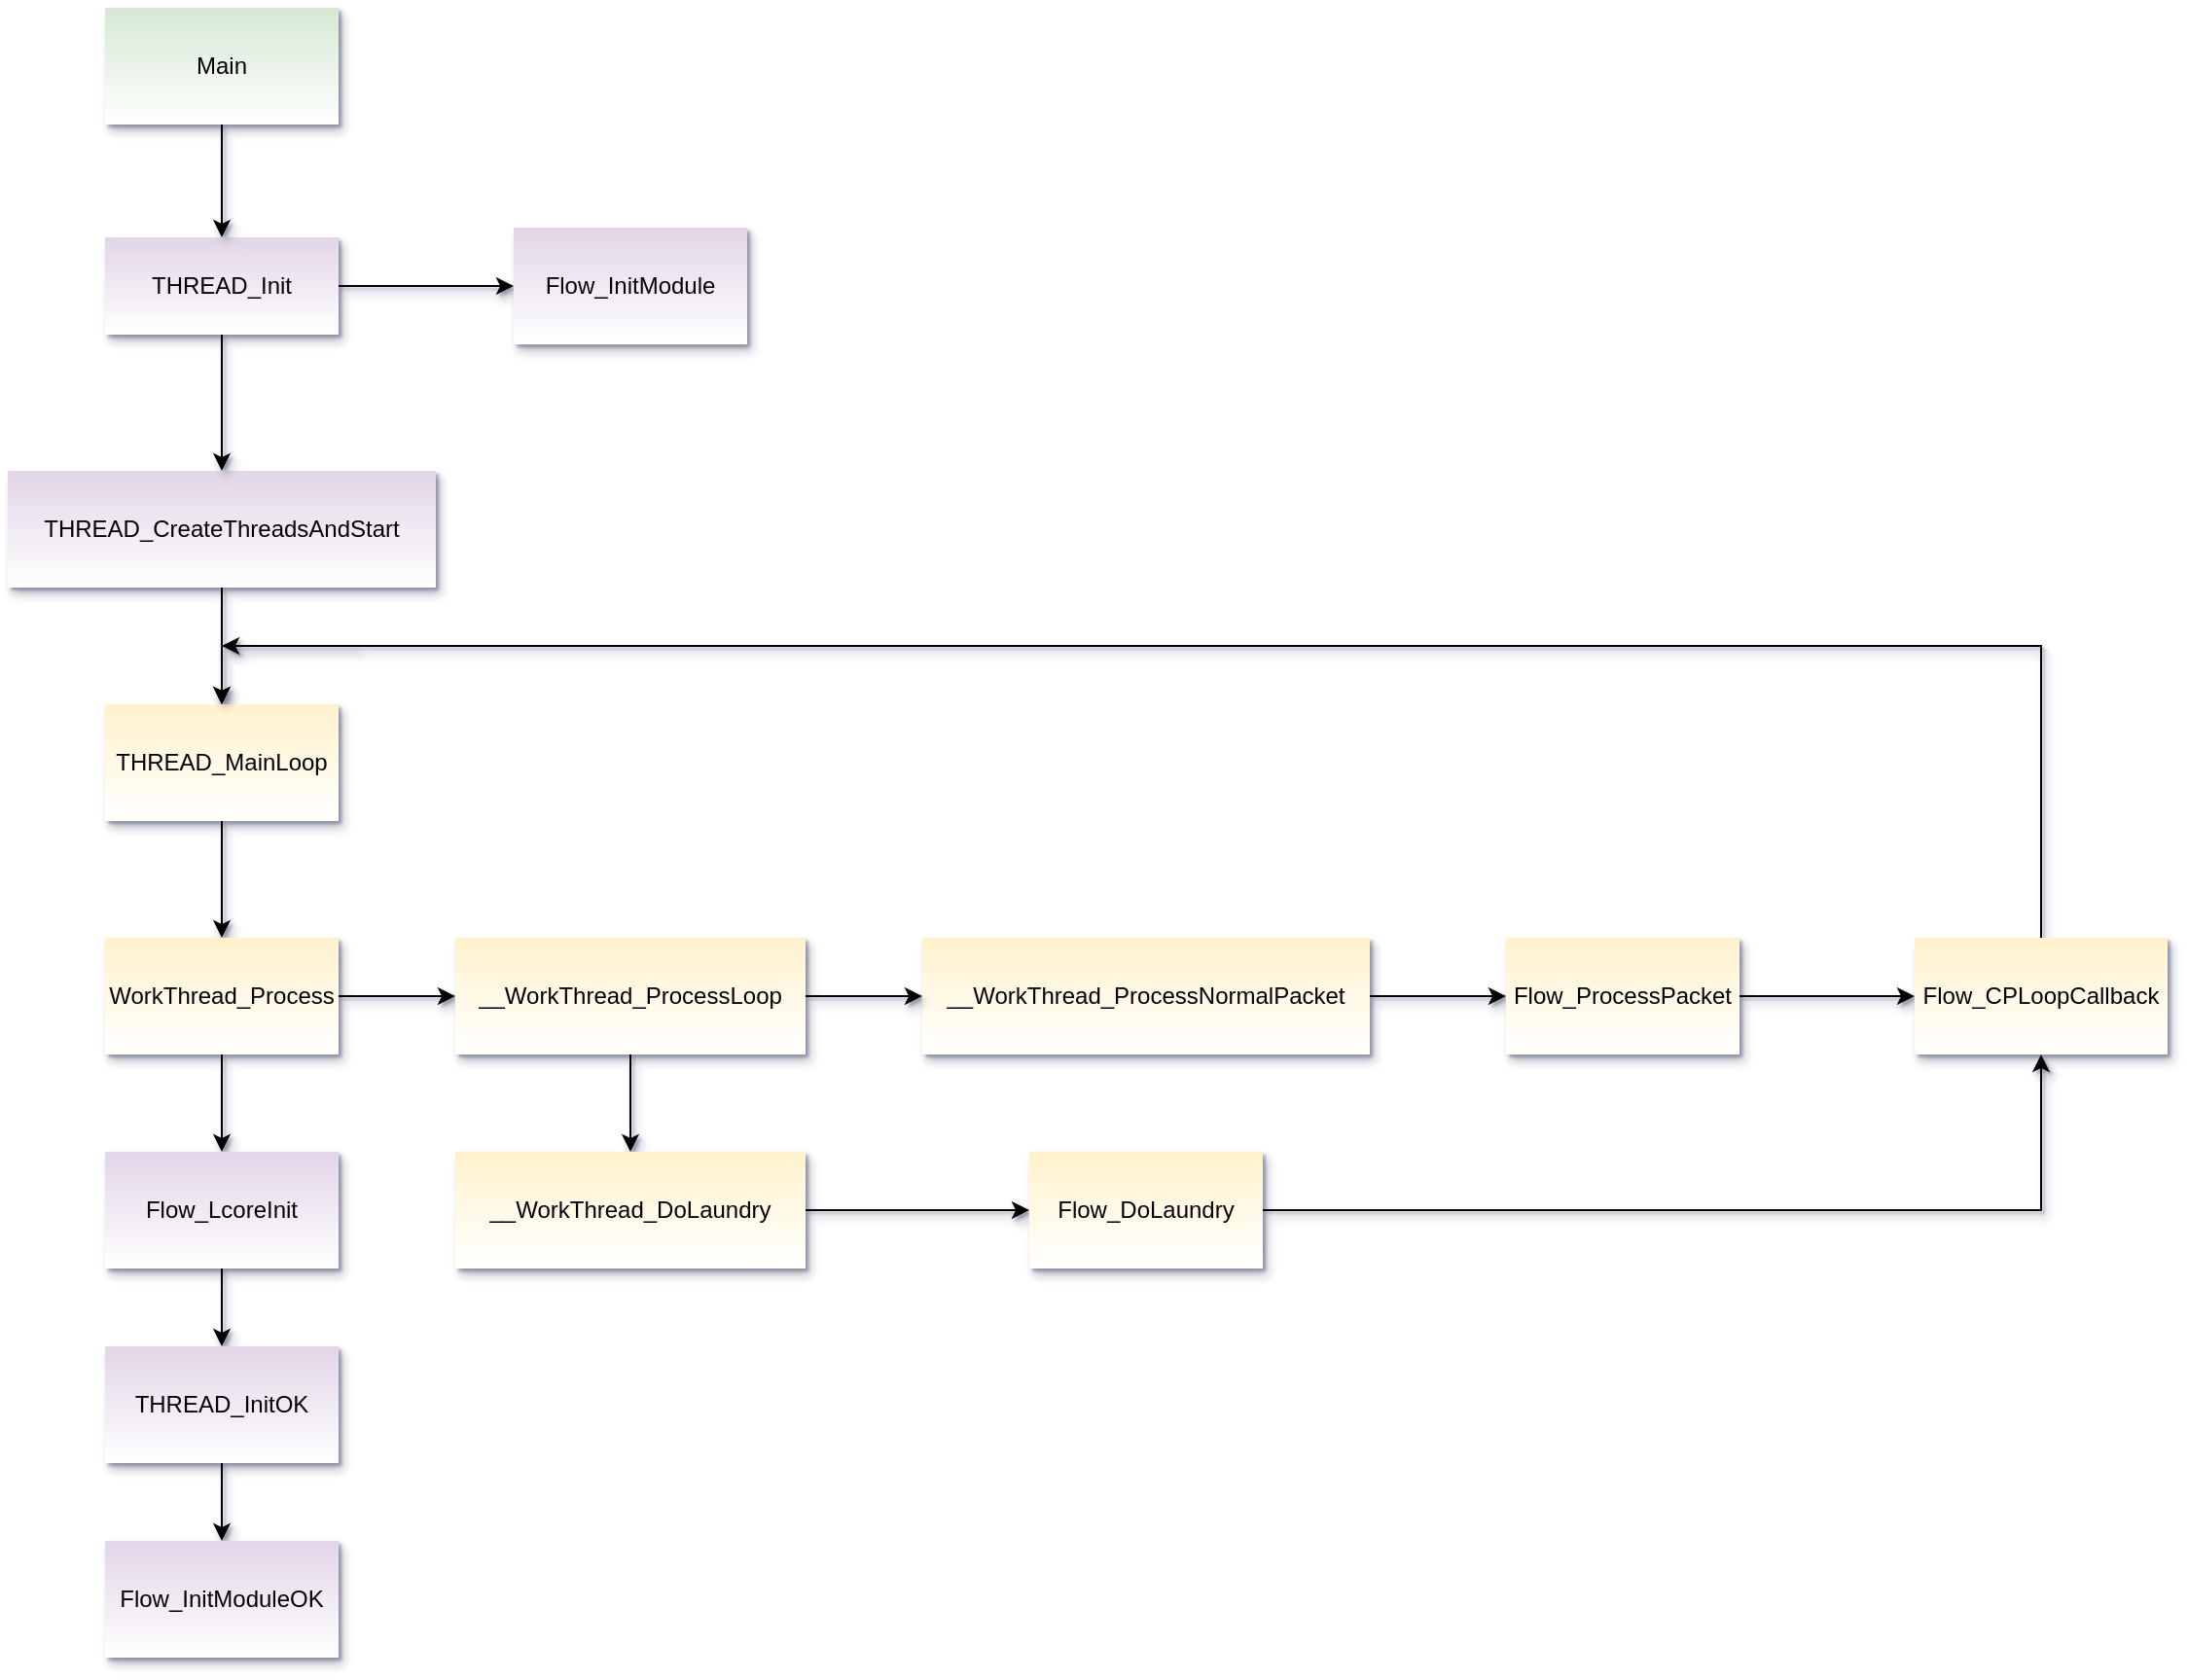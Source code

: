 <mxfile version="14.8.6" type="github">
  <diagram id="2CiTbUa7etaD9i_m3gvz" name="第 1 页">
    <mxGraphModel dx="2109" dy="1013" grid="0" gridSize="10" guides="1" tooltips="1" connect="1" arrows="1" fold="1" page="1" pageScale="1" pageWidth="2339" pageHeight="3300" math="0" shadow="1">
      <root>
        <mxCell id="0" />
        <mxCell id="1" parent="0" />
        <mxCell id="E80B06qXSftUXkVDKqzm-15" style="edgeStyle=orthogonalEdgeStyle;rounded=0;orthogonalLoop=1;jettySize=auto;html=1;exitX=0.5;exitY=1;exitDx=0;exitDy=0;sketch=0;shadow=1;" parent="1" source="E80B06qXSftUXkVDKqzm-1" target="E80B06qXSftUXkVDKqzm-4" edge="1">
          <mxGeometry relative="1" as="geometry" />
        </mxCell>
        <mxCell id="E80B06qXSftUXkVDKqzm-1" value="THREAD_CreateThreadsAndStart" style="rounded=0;whiteSpace=wrap;html=1;fillColor=#e1d5e7;sketch=0;shadow=1;strokeColor=none;gradientColor=#ffffff;" parent="1" vertex="1">
          <mxGeometry x="234" y="328" width="220" height="60" as="geometry" />
        </mxCell>
        <mxCell id="E80B06qXSftUXkVDKqzm-13" style="edgeStyle=orthogonalEdgeStyle;rounded=0;orthogonalLoop=1;jettySize=auto;html=1;exitX=1;exitY=0.5;exitDx=0;exitDy=0;entryX=0;entryY=0.5;entryDx=0;entryDy=0;sketch=0;shadow=1;" parent="1" source="E80B06qXSftUXkVDKqzm-2" target="E80B06qXSftUXkVDKqzm-3" edge="1">
          <mxGeometry relative="1" as="geometry" />
        </mxCell>
        <mxCell id="E80B06qXSftUXkVDKqzm-14" style="edgeStyle=orthogonalEdgeStyle;rounded=0;orthogonalLoop=1;jettySize=auto;html=1;exitX=0.5;exitY=1;exitDx=0;exitDy=0;entryX=0.5;entryY=0;entryDx=0;entryDy=0;sketch=0;shadow=1;" parent="1" source="E80B06qXSftUXkVDKqzm-2" target="E80B06qXSftUXkVDKqzm-1" edge="1">
          <mxGeometry relative="1" as="geometry" />
        </mxCell>
        <mxCell id="E80B06qXSftUXkVDKqzm-2" value="THREAD_Init" style="rounded=0;whiteSpace=wrap;html=1;fillColor=#e1d5e7;sketch=0;shadow=1;strokeColor=none;gradientColor=#ffffff;" parent="1" vertex="1">
          <mxGeometry x="284" y="208" width="120" height="50" as="geometry" />
        </mxCell>
        <mxCell id="E80B06qXSftUXkVDKqzm-3" value="Flow_InitModule" style="rounded=0;whiteSpace=wrap;html=1;fillColor=#e1d5e7;sketch=0;shadow=1;strokeColor=none;gradientColor=#ffffff;" parent="1" vertex="1">
          <mxGeometry x="494" y="203" width="120" height="60" as="geometry" />
        </mxCell>
        <mxCell id="E80B06qXSftUXkVDKqzm-16" style="edgeStyle=orthogonalEdgeStyle;rounded=0;orthogonalLoop=1;jettySize=auto;html=1;exitX=0.5;exitY=1;exitDx=0;exitDy=0;sketch=0;shadow=1;" parent="1" source="E80B06qXSftUXkVDKqzm-4" target="E80B06qXSftUXkVDKqzm-5" edge="1">
          <mxGeometry relative="1" as="geometry" />
        </mxCell>
        <mxCell id="E80B06qXSftUXkVDKqzm-4" value="THREAD_MainLoop" style="rounded=0;whiteSpace=wrap;html=1;fillColor=#fff2cc;sketch=0;shadow=1;strokeColor=none;gradientColor=#ffffff;" parent="1" vertex="1">
          <mxGeometry x="284" y="448" width="120" height="60" as="geometry" />
        </mxCell>
        <mxCell id="E80B06qXSftUXkVDKqzm-17" style="edgeStyle=orthogonalEdgeStyle;rounded=0;orthogonalLoop=1;jettySize=auto;html=1;exitX=0.5;exitY=1;exitDx=0;exitDy=0;sketch=0;shadow=1;" parent="1" source="E80B06qXSftUXkVDKqzm-5" target="E80B06qXSftUXkVDKqzm-6" edge="1">
          <mxGeometry relative="1" as="geometry" />
        </mxCell>
        <mxCell id="E80B06qXSftUXkVDKqzm-39" style="edgeStyle=orthogonalEdgeStyle;rounded=0;orthogonalLoop=1;jettySize=auto;html=1;exitX=1;exitY=0.5;exitDx=0;exitDy=0;entryX=0;entryY=0.5;entryDx=0;entryDy=0;sketch=0;shadow=1;" parent="1" source="E80B06qXSftUXkVDKqzm-5" target="E80B06qXSftUXkVDKqzm-38" edge="1">
          <mxGeometry relative="1" as="geometry" />
        </mxCell>
        <mxCell id="E80B06qXSftUXkVDKqzm-5" value="WorkThread_Process" style="rounded=0;whiteSpace=wrap;html=1;fillColor=#fff2cc;sketch=0;shadow=1;strokeColor=none;gradientColor=#ffffff;" parent="1" vertex="1">
          <mxGeometry x="284" y="568" width="120" height="60" as="geometry" />
        </mxCell>
        <mxCell id="E80B06qXSftUXkVDKqzm-18" style="edgeStyle=orthogonalEdgeStyle;rounded=0;orthogonalLoop=1;jettySize=auto;html=1;exitX=0.5;exitY=1;exitDx=0;exitDy=0;entryX=0.5;entryY=0;entryDx=0;entryDy=0;sketch=0;shadow=1;" parent="1" source="E80B06qXSftUXkVDKqzm-6" target="E80B06qXSftUXkVDKqzm-7" edge="1">
          <mxGeometry relative="1" as="geometry" />
        </mxCell>
        <mxCell id="E80B06qXSftUXkVDKqzm-6" value="Flow_LcoreInit" style="rounded=0;whiteSpace=wrap;html=1;fillColor=#e1d5e7;sketch=0;shadow=1;strokeColor=none;gradientColor=#ffffff;" parent="1" vertex="1">
          <mxGeometry x="284" y="678" width="120" height="60" as="geometry" />
        </mxCell>
        <mxCell id="E80B06qXSftUXkVDKqzm-19" style="edgeStyle=orthogonalEdgeStyle;rounded=0;orthogonalLoop=1;jettySize=auto;html=1;exitX=0.5;exitY=1;exitDx=0;exitDy=0;sketch=0;shadow=1;" parent="1" source="E80B06qXSftUXkVDKqzm-7" target="E80B06qXSftUXkVDKqzm-8" edge="1">
          <mxGeometry relative="1" as="geometry" />
        </mxCell>
        <mxCell id="E80B06qXSftUXkVDKqzm-7" value="THREAD_InitOK" style="rounded=0;whiteSpace=wrap;html=1;fillColor=#e1d5e7;sketch=0;shadow=1;strokeColor=none;gradientColor=#ffffff;" parent="1" vertex="1">
          <mxGeometry x="284" y="778" width="120" height="60" as="geometry" />
        </mxCell>
        <mxCell id="E80B06qXSftUXkVDKqzm-8" value="Flow_InitModuleOK" style="rounded=0;whiteSpace=wrap;html=1;fillColor=#e1d5e7;sketch=0;shadow=1;strokeColor=none;gradientColor=#ffffff;" parent="1" vertex="1">
          <mxGeometry x="284" y="878" width="120" height="60" as="geometry" />
        </mxCell>
        <mxCell id="E80B06qXSftUXkVDKqzm-12" style="edgeStyle=orthogonalEdgeStyle;rounded=0;orthogonalLoop=1;jettySize=auto;html=1;exitX=0.5;exitY=1;exitDx=0;exitDy=0;entryX=0.5;entryY=0;entryDx=0;entryDy=0;sketch=0;shadow=1;" parent="1" source="E80B06qXSftUXkVDKqzm-10" target="E80B06qXSftUXkVDKqzm-2" edge="1">
          <mxGeometry relative="1" as="geometry" />
        </mxCell>
        <mxCell id="E80B06qXSftUXkVDKqzm-10" value="Main" style="rounded=0;whiteSpace=wrap;html=1;fillColor=#d5e8d4;sketch=0;shadow=1;strokeColor=none;gradientColor=#ffffff;" parent="1" vertex="1">
          <mxGeometry x="284" y="90" width="120" height="60" as="geometry" />
        </mxCell>
        <mxCell id="E80B06qXSftUXkVDKqzm-28" style="edgeStyle=orthogonalEdgeStyle;rounded=0;orthogonalLoop=1;jettySize=auto;html=1;exitX=1;exitY=0.5;exitDx=0;exitDy=0;sketch=0;shadow=1;" parent="1" source="E80B06qXSftUXkVDKqzm-25" target="E80B06qXSftUXkVDKqzm-27" edge="1">
          <mxGeometry relative="1" as="geometry" />
        </mxCell>
        <mxCell id="E80B06qXSftUXkVDKqzm-25" value="__WorkThread_ProcessNormalPacket" style="rounded=0;whiteSpace=wrap;html=1;fillColor=#fff2cc;sketch=0;shadow=1;strokeColor=none;gradientColor=#ffffff;" parent="1" vertex="1">
          <mxGeometry x="704" y="568" width="230" height="60" as="geometry" />
        </mxCell>
        <mxCell id="E80B06qXSftUXkVDKqzm-54" style="edgeStyle=orthogonalEdgeStyle;rounded=0;orthogonalLoop=1;jettySize=auto;html=1;exitX=1;exitY=0.5;exitDx=0;exitDy=0;sketch=0;shadow=1;" parent="1" source="E80B06qXSftUXkVDKqzm-27" target="E80B06qXSftUXkVDKqzm-43" edge="1">
          <mxGeometry relative="1" as="geometry" />
        </mxCell>
        <mxCell id="E80B06qXSftUXkVDKqzm-27" value="Flow_ProcessPacket" style="rounded=0;whiteSpace=wrap;html=1;fillColor=#fff2cc;sketch=0;shadow=1;strokeColor=none;gradientColor=#ffffff;" parent="1" vertex="1">
          <mxGeometry x="1004" y="568" width="120" height="60" as="geometry" />
        </mxCell>
        <mxCell id="E80B06qXSftUXkVDKqzm-36" value="" style="endArrow=classic;html=1;sketch=0;shadow=1;" parent="1" edge="1">
          <mxGeometry width="50" height="50" relative="1" as="geometry">
            <mxPoint x="414" y="418" as="sourcePoint" />
            <mxPoint x="344" y="418" as="targetPoint" />
          </mxGeometry>
        </mxCell>
        <mxCell id="E80B06qXSftUXkVDKqzm-40" style="edgeStyle=orthogonalEdgeStyle;rounded=0;orthogonalLoop=1;jettySize=auto;html=1;exitX=1;exitY=0.5;exitDx=0;exitDy=0;entryX=0;entryY=0.5;entryDx=0;entryDy=0;sketch=0;shadow=1;" parent="1" source="E80B06qXSftUXkVDKqzm-38" target="E80B06qXSftUXkVDKqzm-25" edge="1">
          <mxGeometry relative="1" as="geometry" />
        </mxCell>
        <mxCell id="E80B06qXSftUXkVDKqzm-42" style="edgeStyle=orthogonalEdgeStyle;rounded=0;orthogonalLoop=1;jettySize=auto;html=1;exitX=0.5;exitY=1;exitDx=0;exitDy=0;entryX=0.5;entryY=0;entryDx=0;entryDy=0;sketch=0;shadow=1;" parent="1" source="E80B06qXSftUXkVDKqzm-38" target="E80B06qXSftUXkVDKqzm-41" edge="1">
          <mxGeometry relative="1" as="geometry" />
        </mxCell>
        <mxCell id="E80B06qXSftUXkVDKqzm-38" value="__WorkThread_ProcessLoop" style="rounded=0;whiteSpace=wrap;html=1;fillColor=#fff2cc;sketch=0;shadow=1;strokeColor=none;gradientColor=#ffffff;" parent="1" vertex="1">
          <mxGeometry x="464" y="568" width="180" height="60" as="geometry" />
        </mxCell>
        <mxCell id="E80B06qXSftUXkVDKqzm-51" style="edgeStyle=orthogonalEdgeStyle;rounded=0;orthogonalLoop=1;jettySize=auto;html=1;exitX=1;exitY=0.5;exitDx=0;exitDy=0;entryX=0;entryY=0.5;entryDx=0;entryDy=0;sketch=0;shadow=1;" parent="1" source="E80B06qXSftUXkVDKqzm-41" target="E80B06qXSftUXkVDKqzm-50" edge="1">
          <mxGeometry relative="1" as="geometry" />
        </mxCell>
        <mxCell id="E80B06qXSftUXkVDKqzm-41" value="__WorkThread_DoLaundry" style="rounded=0;whiteSpace=wrap;html=1;fillColor=#fff2cc;sketch=0;shadow=1;strokeColor=none;gradientColor=#ffffff;" parent="1" vertex="1">
          <mxGeometry x="464" y="678" width="180" height="60" as="geometry" />
        </mxCell>
        <mxCell id="E80B06qXSftUXkVDKqzm-55" style="edgeStyle=orthogonalEdgeStyle;rounded=0;orthogonalLoop=1;jettySize=auto;html=1;exitX=0.5;exitY=0;exitDx=0;exitDy=0;entryX=0.5;entryY=0;entryDx=0;entryDy=0;sketch=0;shadow=1;" parent="1" source="E80B06qXSftUXkVDKqzm-43" target="E80B06qXSftUXkVDKqzm-4" edge="1">
          <mxGeometry relative="1" as="geometry">
            <Array as="points">
              <mxPoint x="1279" y="418" />
              <mxPoint x="344" y="418" />
            </Array>
          </mxGeometry>
        </mxCell>
        <mxCell id="E80B06qXSftUXkVDKqzm-43" value="Flow_CPLoopCallback" style="rounded=0;whiteSpace=wrap;html=1;fillColor=#fff2cc;sketch=0;shadow=1;strokeColor=none;gradientColor=#ffffff;" parent="1" vertex="1">
          <mxGeometry x="1214" y="568" width="130" height="60" as="geometry" />
        </mxCell>
        <mxCell id="E80B06qXSftUXkVDKqzm-53" style="edgeStyle=orthogonalEdgeStyle;rounded=0;orthogonalLoop=1;jettySize=auto;html=1;exitX=1;exitY=0.5;exitDx=0;exitDy=0;entryX=0.5;entryY=1;entryDx=0;entryDy=0;sketch=0;shadow=1;" parent="1" source="E80B06qXSftUXkVDKqzm-50" target="E80B06qXSftUXkVDKqzm-43" edge="1">
          <mxGeometry relative="1" as="geometry" />
        </mxCell>
        <mxCell id="E80B06qXSftUXkVDKqzm-50" value="Flow_DoLaundry" style="rounded=0;whiteSpace=wrap;html=1;fillColor=#fff2cc;sketch=0;shadow=1;strokeColor=none;gradientColor=#ffffff;" parent="1" vertex="1">
          <mxGeometry x="759" y="678" width="120" height="60" as="geometry" />
        </mxCell>
      </root>
    </mxGraphModel>
  </diagram>
</mxfile>
